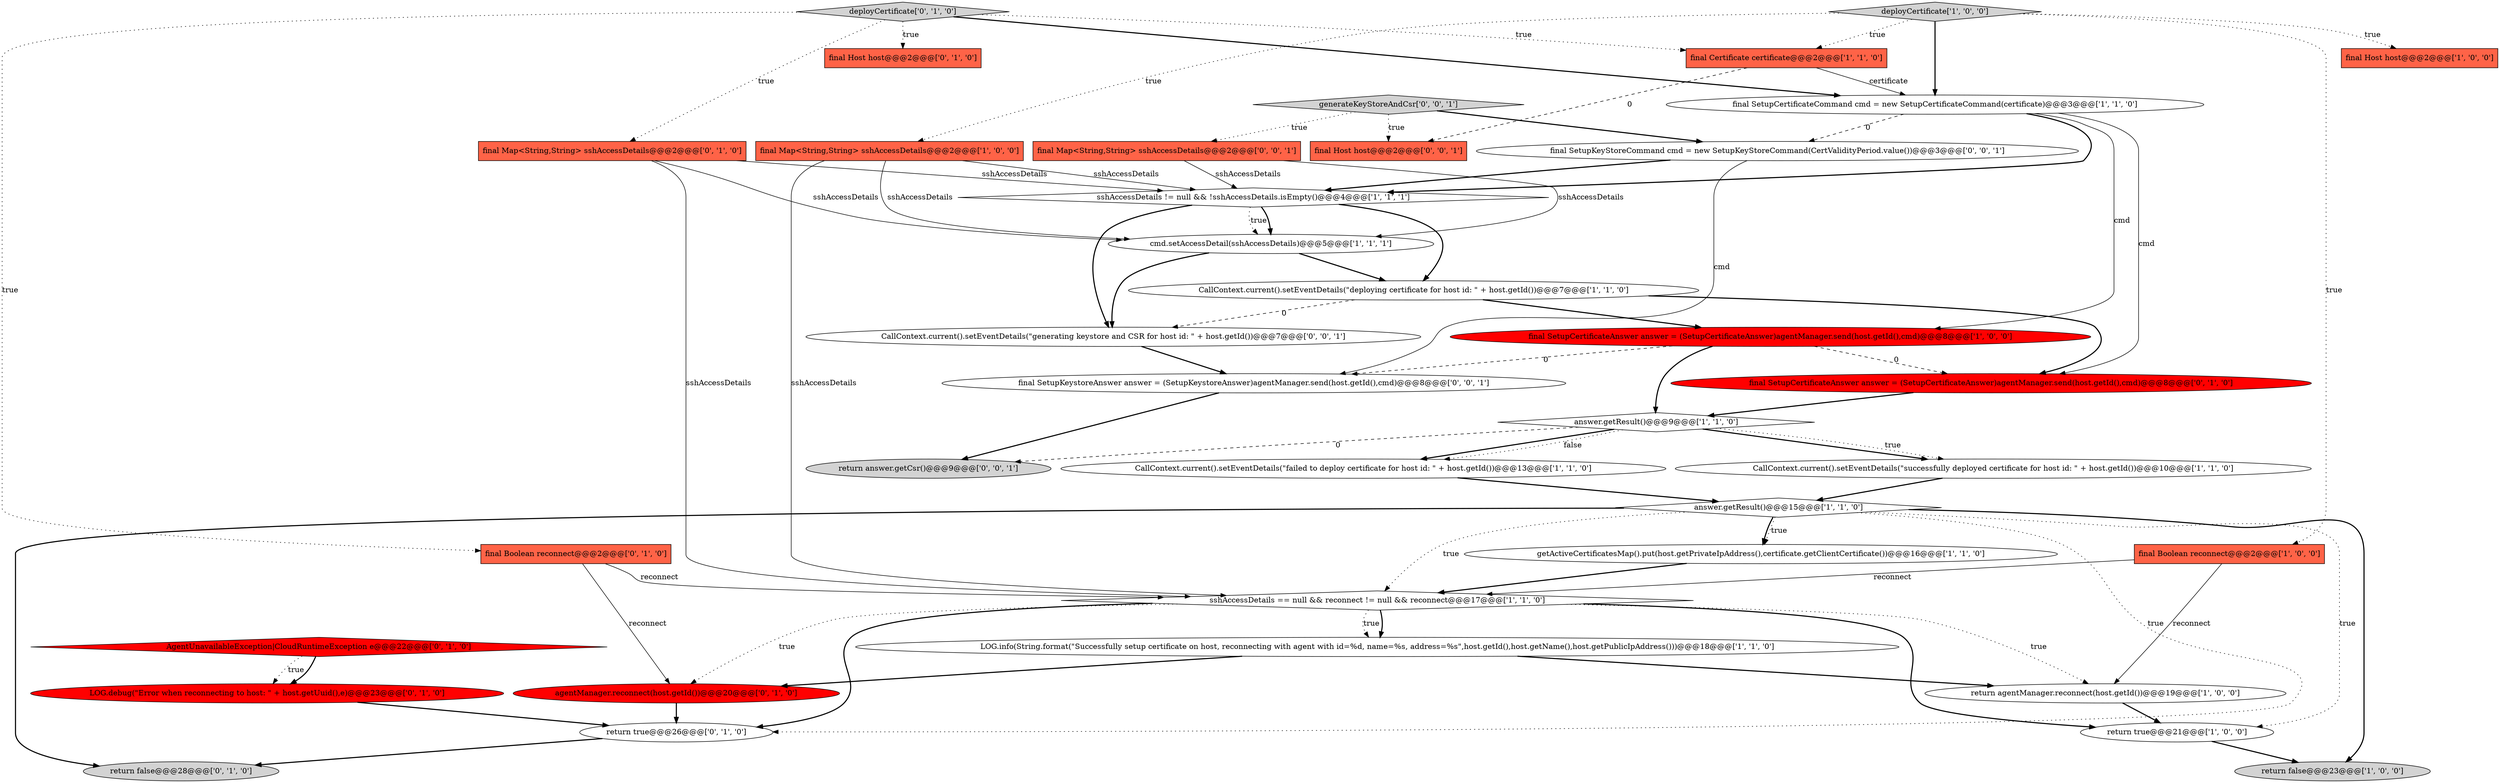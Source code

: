 digraph {
16 [style = filled, label = "answer.getResult()@@@15@@@['1', '1', '0']", fillcolor = white, shape = diamond image = "AAA0AAABBB1BBB"];
19 [style = filled, label = "CallContext.current().setEventDetails(\"failed to deploy certificate for host id: \" + host.getId())@@@13@@@['1', '1', '0']", fillcolor = white, shape = ellipse image = "AAA0AAABBB1BBB"];
23 [style = filled, label = "LOG.debug(\"Error when reconnecting to host: \" + host.getUuid(),e)@@@23@@@['0', '1', '0']", fillcolor = red, shape = ellipse image = "AAA1AAABBB2BBB"];
30 [style = filled, label = "final Map<String,String> sshAccessDetails@@@2@@@['0', '0', '1']", fillcolor = tomato, shape = box image = "AAA0AAABBB3BBB"];
31 [style = filled, label = "final SetupKeystoreAnswer answer = (SetupKeystoreAnswer)agentManager.send(host.getId(),cmd)@@@8@@@['0', '0', '1']", fillcolor = white, shape = ellipse image = "AAA0AAABBB3BBB"];
11 [style = filled, label = "answer.getResult()@@@9@@@['1', '1', '0']", fillcolor = white, shape = diamond image = "AAA0AAABBB1BBB"];
0 [style = filled, label = "CallContext.current().setEventDetails(\"successfully deployed certificate for host id: \" + host.getId())@@@10@@@['1', '1', '0']", fillcolor = white, shape = ellipse image = "AAA0AAABBB1BBB"];
3 [style = filled, label = "final Map<String,String> sshAccessDetails@@@2@@@['1', '0', '0']", fillcolor = tomato, shape = box image = "AAA0AAABBB1BBB"];
8 [style = filled, label = "sshAccessDetails == null && reconnect != null && reconnect@@@17@@@['1', '1', '0']", fillcolor = white, shape = diamond image = "AAA0AAABBB1BBB"];
13 [style = filled, label = "cmd.setAccessDetail(sshAccessDetails)@@@5@@@['1', '1', '1']", fillcolor = white, shape = ellipse image = "AAA0AAABBB1BBB"];
22 [style = filled, label = "return true@@@26@@@['0', '1', '0']", fillcolor = white, shape = ellipse image = "AAA0AAABBB2BBB"];
28 [style = filled, label = "final SetupCertificateAnswer answer = (SetupCertificateAnswer)agentManager.send(host.getId(),cmd)@@@8@@@['0', '1', '0']", fillcolor = red, shape = ellipse image = "AAA1AAABBB2BBB"];
33 [style = filled, label = "CallContext.current().setEventDetails(\"generating keystore and CSR for host id: \" + host.getId())@@@7@@@['0', '0', '1']", fillcolor = white, shape = ellipse image = "AAA0AAABBB3BBB"];
6 [style = filled, label = "final Boolean reconnect@@@2@@@['1', '0', '0']", fillcolor = tomato, shape = box image = "AAA0AAABBB1BBB"];
4 [style = filled, label = "return false@@@23@@@['1', '0', '0']", fillcolor = lightgray, shape = ellipse image = "AAA0AAABBB1BBB"];
17 [style = filled, label = "final Certificate certificate@@@2@@@['1', '1', '0']", fillcolor = tomato, shape = box image = "AAA0AAABBB1BBB"];
21 [style = filled, label = "final Map<String,String> sshAccessDetails@@@2@@@['0', '1', '0']", fillcolor = tomato, shape = box image = "AAA0AAABBB2BBB"];
26 [style = filled, label = "AgentUnavailableException|CloudRuntimeException e@@@22@@@['0', '1', '0']", fillcolor = red, shape = diamond image = "AAA1AAABBB2BBB"];
7 [style = filled, label = "final SetupCertificateCommand cmd = new SetupCertificateCommand(certificate)@@@3@@@['1', '1', '0']", fillcolor = white, shape = ellipse image = "AAA0AAABBB1BBB"];
10 [style = filled, label = "return agentManager.reconnect(host.getId())@@@19@@@['1', '0', '0']", fillcolor = white, shape = ellipse image = "AAA0AAABBB1BBB"];
27 [style = filled, label = "final Host host@@@2@@@['0', '1', '0']", fillcolor = tomato, shape = box image = "AAA0AAABBB2BBB"];
20 [style = filled, label = "final Boolean reconnect@@@2@@@['0', '1', '0']", fillcolor = tomato, shape = box image = "AAA0AAABBB2BBB"];
35 [style = filled, label = "generateKeyStoreAndCsr['0', '0', '1']", fillcolor = lightgray, shape = diamond image = "AAA0AAABBB3BBB"];
1 [style = filled, label = "return true@@@21@@@['1', '0', '0']", fillcolor = white, shape = ellipse image = "AAA0AAABBB1BBB"];
18 [style = filled, label = "sshAccessDetails != null && !sshAccessDetails.isEmpty()@@@4@@@['1', '1', '1']", fillcolor = white, shape = diamond image = "AAA0AAABBB1BBB"];
24 [style = filled, label = "deployCertificate['0', '1', '0']", fillcolor = lightgray, shape = diamond image = "AAA0AAABBB2BBB"];
34 [style = filled, label = "return answer.getCsr()@@@9@@@['0', '0', '1']", fillcolor = lightgray, shape = ellipse image = "AAA0AAABBB3BBB"];
29 [style = filled, label = "return false@@@28@@@['0', '1', '0']", fillcolor = lightgray, shape = ellipse image = "AAA0AAABBB2BBB"];
2 [style = filled, label = "final Host host@@@2@@@['1', '0', '0']", fillcolor = tomato, shape = box image = "AAA0AAABBB1BBB"];
9 [style = filled, label = "LOG.info(String.format(\"Successfully setup certificate on host, reconnecting with agent with id=%d, name=%s, address=%s\",host.getId(),host.getName(),host.getPublicIpAddress()))@@@18@@@['1', '1', '0']", fillcolor = white, shape = ellipse image = "AAA0AAABBB1BBB"];
15 [style = filled, label = "deployCertificate['1', '0', '0']", fillcolor = lightgray, shape = diamond image = "AAA0AAABBB1BBB"];
36 [style = filled, label = "final Host host@@@2@@@['0', '0', '1']", fillcolor = tomato, shape = box image = "AAA0AAABBB3BBB"];
5 [style = filled, label = "final SetupCertificateAnswer answer = (SetupCertificateAnswer)agentManager.send(host.getId(),cmd)@@@8@@@['1', '0', '0']", fillcolor = red, shape = ellipse image = "AAA1AAABBB1BBB"];
25 [style = filled, label = "agentManager.reconnect(host.getId())@@@20@@@['0', '1', '0']", fillcolor = red, shape = ellipse image = "AAA1AAABBB2BBB"];
32 [style = filled, label = "final SetupKeyStoreCommand cmd = new SetupKeyStoreCommand(CertValidityPeriod.value())@@@3@@@['0', '0', '1']", fillcolor = white, shape = ellipse image = "AAA0AAABBB3BBB"];
12 [style = filled, label = "getActiveCertificatesMap().put(host.getPrivateIpAddress(),certificate.getClientCertificate())@@@16@@@['1', '1', '0']", fillcolor = white, shape = ellipse image = "AAA0AAABBB1BBB"];
14 [style = filled, label = "CallContext.current().setEventDetails(\"deploying certificate for host id: \" + host.getId())@@@7@@@['1', '1', '0']", fillcolor = white, shape = ellipse image = "AAA0AAABBB1BBB"];
30->18 [style = solid, label="sshAccessDetails"];
16->8 [style = dotted, label="true"];
0->16 [style = bold, label=""];
32->31 [style = solid, label="cmd"];
1->4 [style = bold, label=""];
8->25 [style = dotted, label="true"];
21->13 [style = solid, label="sshAccessDetails"];
21->8 [style = solid, label="sshAccessDetails"];
16->12 [style = dotted, label="true"];
15->7 [style = bold, label=""];
3->13 [style = solid, label="sshAccessDetails"];
25->22 [style = bold, label=""];
7->28 [style = solid, label="cmd"];
11->34 [style = dashed, label="0"];
35->36 [style = dotted, label="true"];
15->2 [style = dotted, label="true"];
28->11 [style = bold, label=""];
16->29 [style = bold, label=""];
18->33 [style = bold, label=""];
24->17 [style = dotted, label="true"];
17->7 [style = solid, label="certificate"];
7->5 [style = solid, label="cmd"];
22->29 [style = bold, label=""];
35->32 [style = bold, label=""];
18->13 [style = dotted, label="true"];
6->10 [style = solid, label="reconnect"];
3->8 [style = solid, label="sshAccessDetails"];
14->28 [style = bold, label=""];
26->23 [style = dotted, label="true"];
9->10 [style = bold, label=""];
8->10 [style = dotted, label="true"];
11->19 [style = bold, label=""];
16->22 [style = dotted, label="true"];
24->27 [style = dotted, label="true"];
14->33 [style = dashed, label="0"];
35->30 [style = dotted, label="true"];
3->18 [style = solid, label="sshAccessDetails"];
31->34 [style = bold, label=""];
8->22 [style = bold, label=""];
19->16 [style = bold, label=""];
15->17 [style = dotted, label="true"];
15->3 [style = dotted, label="true"];
8->1 [style = bold, label=""];
11->0 [style = bold, label=""];
23->22 [style = bold, label=""];
20->25 [style = solid, label="reconnect"];
5->28 [style = dashed, label="0"];
16->1 [style = dotted, label="true"];
11->19 [style = dotted, label="false"];
20->8 [style = solid, label="reconnect"];
12->8 [style = bold, label=""];
15->6 [style = dotted, label="true"];
9->25 [style = bold, label=""];
21->18 [style = solid, label="sshAccessDetails"];
26->23 [style = bold, label=""];
11->0 [style = dotted, label="true"];
24->20 [style = dotted, label="true"];
8->9 [style = bold, label=""];
18->13 [style = bold, label=""];
5->31 [style = dashed, label="0"];
7->18 [style = bold, label=""];
33->31 [style = bold, label=""];
7->32 [style = dashed, label="0"];
5->11 [style = bold, label=""];
30->13 [style = solid, label="sshAccessDetails"];
8->9 [style = dotted, label="true"];
32->18 [style = bold, label=""];
16->4 [style = bold, label=""];
13->33 [style = bold, label=""];
10->1 [style = bold, label=""];
24->7 [style = bold, label=""];
6->8 [style = solid, label="reconnect"];
24->21 [style = dotted, label="true"];
13->14 [style = bold, label=""];
18->14 [style = bold, label=""];
16->12 [style = bold, label=""];
17->36 [style = dashed, label="0"];
14->5 [style = bold, label=""];
}
